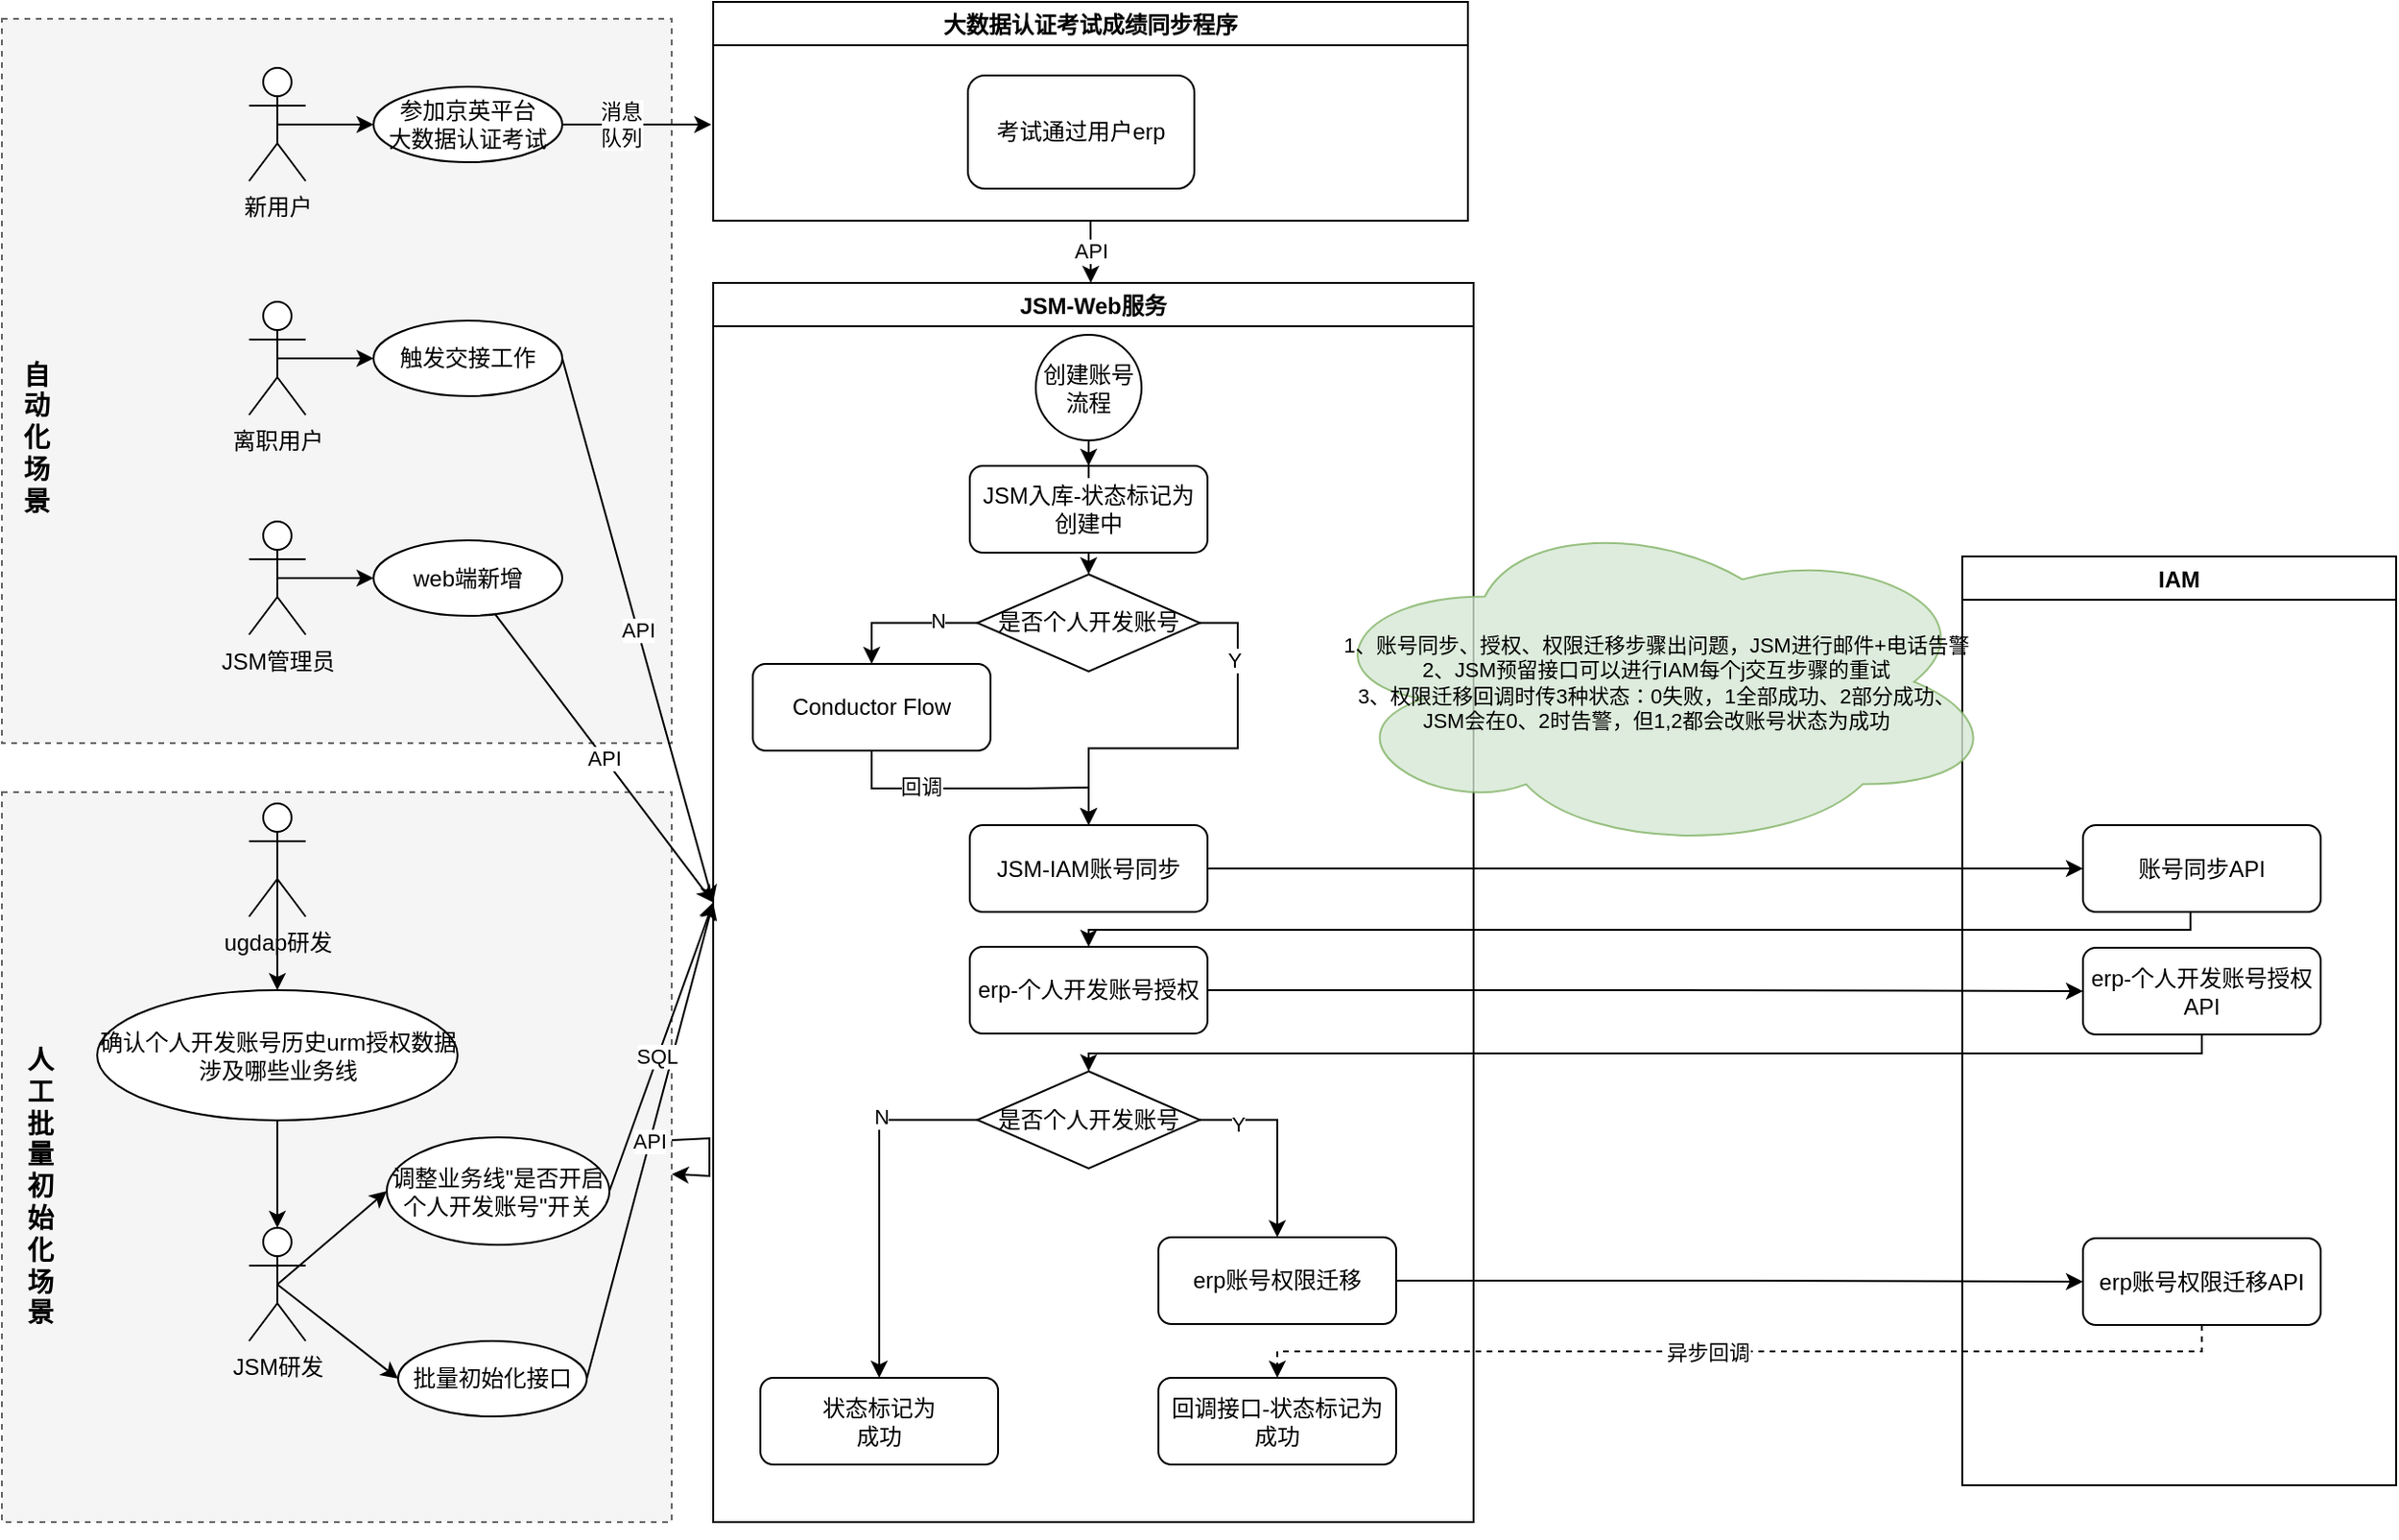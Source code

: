 <mxfile version="17.4.3" type="github">
  <diagram id="prtHgNgQTEPvFCAcTncT" name="Page-1">
    <mxGraphModel dx="1619" dy="809" grid="0" gridSize="10" guides="1" tooltips="1" connect="1" arrows="1" fold="1" page="1" pageScale="1" pageWidth="827" pageHeight="1169" background="none" math="0" shadow="0">
      <root>
        <mxCell id="0" />
        <mxCell id="1" parent="0" />
        <mxCell id="5mdztnsKgksjzjE1GrsO-62" value="" style="rounded=0;whiteSpace=wrap;html=1;dashed=1;fillColor=#f5f5f5;fontColor=#333333;strokeColor=#666666;" vertex="1" parent="1">
          <mxGeometry x="35" y="448" width="355" height="387" as="geometry" />
        </mxCell>
        <mxCell id="5mdztnsKgksjzjE1GrsO-61" value="" style="rounded=0;whiteSpace=wrap;html=1;dashed=1;fillColor=#f5f5f5;fontColor=#333333;strokeColor=#666666;" vertex="1" parent="1">
          <mxGeometry x="35" y="38" width="355" height="384" as="geometry" />
        </mxCell>
        <mxCell id="et6cZzT2-r2UlGmGOqfe-16" style="edgeStyle=orthogonalEdgeStyle;rounded=0;orthogonalLoop=1;jettySize=auto;html=1;exitX=0.5;exitY=0.5;exitDx=0;exitDy=0;exitPerimeter=0;entryX=0;entryY=0.5;entryDx=0;entryDy=0;" parent="1" source="et6cZzT2-r2UlGmGOqfe-1" target="et6cZzT2-r2UlGmGOqfe-11" edge="1">
          <mxGeometry relative="1" as="geometry" />
        </mxCell>
        <mxCell id="et6cZzT2-r2UlGmGOqfe-1" value="新用户" style="shape=umlActor;verticalLabelPosition=bottom;verticalAlign=top;html=1;" parent="1" vertex="1">
          <mxGeometry x="166" y="64" width="30" height="60" as="geometry" />
        </mxCell>
        <mxCell id="et6cZzT2-r2UlGmGOqfe-17" style="edgeStyle=orthogonalEdgeStyle;rounded=0;orthogonalLoop=1;jettySize=auto;html=1;exitX=0.5;exitY=0.5;exitDx=0;exitDy=0;exitPerimeter=0;" parent="1" source="et6cZzT2-r2UlGmGOqfe-5" target="et6cZzT2-r2UlGmGOqfe-12" edge="1">
          <mxGeometry relative="1" as="geometry" />
        </mxCell>
        <mxCell id="et6cZzT2-r2UlGmGOqfe-5" value="离职用户" style="shape=umlActor;verticalLabelPosition=bottom;verticalAlign=top;html=1;" parent="1" vertex="1">
          <mxGeometry x="166" y="188" width="30" height="60" as="geometry" />
        </mxCell>
        <mxCell id="et6cZzT2-r2UlGmGOqfe-18" style="edgeStyle=orthogonalEdgeStyle;rounded=0;orthogonalLoop=1;jettySize=auto;html=1;exitX=0.5;exitY=0.5;exitDx=0;exitDy=0;exitPerimeter=0;entryX=0;entryY=0.5;entryDx=0;entryDy=0;" parent="1" source="et6cZzT2-r2UlGmGOqfe-6" target="et6cZzT2-r2UlGmGOqfe-13" edge="1">
          <mxGeometry relative="1" as="geometry" />
        </mxCell>
        <mxCell id="et6cZzT2-r2UlGmGOqfe-6" value="JSM管理员" style="shape=umlActor;verticalLabelPosition=bottom;verticalAlign=top;html=1;" parent="1" vertex="1">
          <mxGeometry x="166" y="304.5" width="30" height="60" as="geometry" />
        </mxCell>
        <mxCell id="et6cZzT2-r2UlGmGOqfe-7" value="大数据认证考试成绩同步程序" style="swimlane;" parent="1" vertex="1">
          <mxGeometry x="412" y="29" width="400" height="116" as="geometry" />
        </mxCell>
        <mxCell id="et6cZzT2-r2UlGmGOqfe-23" value="考试通过用户erp" style="rounded=1;whiteSpace=wrap;html=1;" parent="et6cZzT2-r2UlGmGOqfe-7" vertex="1">
          <mxGeometry x="135" y="39" width="120" height="60" as="geometry" />
        </mxCell>
        <mxCell id="et6cZzT2-r2UlGmGOqfe-8" value="JSM-Web服务" style="swimlane;" parent="1" vertex="1">
          <mxGeometry x="412" y="178" width="403" height="657" as="geometry" />
        </mxCell>
        <mxCell id="et6cZzT2-r2UlGmGOqfe-54" value="JSM入库-状态标记为&lt;br&gt;创建中" style="rounded=1;whiteSpace=wrap;html=1;flipV=1;" parent="et6cZzT2-r2UlGmGOqfe-8" vertex="1">
          <mxGeometry x="136" y="97" width="126" height="46" as="geometry" />
        </mxCell>
        <mxCell id="et6cZzT2-r2UlGmGOqfe-55" value="JSM-IAM账号同步" style="rounded=1;whiteSpace=wrap;html=1;flipV=1;" parent="et6cZzT2-r2UlGmGOqfe-8" vertex="1">
          <mxGeometry x="136" y="287.5" width="126" height="46" as="geometry" />
        </mxCell>
        <mxCell id="et6cZzT2-r2UlGmGOqfe-56" value="erp-个人开发账号授权" style="rounded=1;whiteSpace=wrap;html=1;flipV=1;" parent="et6cZzT2-r2UlGmGOqfe-8" vertex="1">
          <mxGeometry x="136" y="352" width="126" height="46" as="geometry" />
        </mxCell>
        <mxCell id="et6cZzT2-r2UlGmGOqfe-57" value="erp账号权限迁移" style="rounded=1;whiteSpace=wrap;html=1;flipV=1;" parent="et6cZzT2-r2UlGmGOqfe-8" vertex="1">
          <mxGeometry x="236" y="506" width="126" height="46" as="geometry" />
        </mxCell>
        <mxCell id="et6cZzT2-r2UlGmGOqfe-61" value="" style="endArrow=classic;html=1;rounded=0;fontSize=11;fontColor=#FF3333;exitX=0.5;exitY=1;exitDx=0;exitDy=0;" parent="et6cZzT2-r2UlGmGOqfe-8" source="et6cZzT2-r2UlGmGOqfe-54" target="5mdztnsKgksjzjE1GrsO-14" edge="1">
          <mxGeometry width="50" height="50" relative="1" as="geometry">
            <mxPoint x="326" y="248.5" as="sourcePoint" />
            <mxPoint x="376" y="198.5" as="targetPoint" />
          </mxGeometry>
        </mxCell>
        <mxCell id="5mdztnsKgksjzjE1GrsO-1" value="回调接口-状态标记为&lt;br&gt;成功" style="rounded=1;whiteSpace=wrap;html=1;flipV=1;" vertex="1" parent="et6cZzT2-r2UlGmGOqfe-8">
          <mxGeometry x="236" y="580.5" width="126" height="46" as="geometry" />
        </mxCell>
        <mxCell id="5mdztnsKgksjzjE1GrsO-17" style="edgeStyle=orthogonalEdgeStyle;rounded=0;orthogonalLoop=1;jettySize=auto;html=1;exitX=0.5;exitY=1;exitDx=0;exitDy=0;" edge="1" parent="et6cZzT2-r2UlGmGOqfe-8" source="5mdztnsKgksjzjE1GrsO-7" target="et6cZzT2-r2UlGmGOqfe-54">
          <mxGeometry relative="1" as="geometry" />
        </mxCell>
        <mxCell id="5mdztnsKgksjzjE1GrsO-7" value="创建账号流程" style="ellipse;whiteSpace=wrap;html=1;aspect=fixed;" vertex="1" parent="et6cZzT2-r2UlGmGOqfe-8">
          <mxGeometry x="171" y="27.5" width="56" height="56" as="geometry" />
        </mxCell>
        <mxCell id="5mdztnsKgksjzjE1GrsO-20" style="edgeStyle=orthogonalEdgeStyle;rounded=0;orthogonalLoop=1;jettySize=auto;html=1;exitX=1;exitY=0.5;exitDx=0;exitDy=0;entryX=0.5;entryY=0;entryDx=0;entryDy=0;" edge="1" parent="et6cZzT2-r2UlGmGOqfe-8" source="5mdztnsKgksjzjE1GrsO-14" target="et6cZzT2-r2UlGmGOqfe-55">
          <mxGeometry relative="1" as="geometry">
            <mxPoint x="103" y="214.5" as="targetPoint" />
          </mxGeometry>
        </mxCell>
        <mxCell id="5mdztnsKgksjzjE1GrsO-23" value="Y" style="edgeLabel;html=1;align=center;verticalAlign=middle;resizable=0;points=[];" vertex="1" connectable="0" parent="5mdztnsKgksjzjE1GrsO-20">
          <mxGeometry x="-0.615" y="-2" relative="1" as="geometry">
            <mxPoint as="offset" />
          </mxGeometry>
        </mxCell>
        <mxCell id="5mdztnsKgksjzjE1GrsO-21" value="" style="edgeStyle=orthogonalEdgeStyle;rounded=0;orthogonalLoop=1;jettySize=auto;html=1;exitX=0;exitY=0.5;exitDx=0;exitDy=0;entryX=0.5;entryY=0;entryDx=0;entryDy=0;" edge="1" parent="et6cZzT2-r2UlGmGOqfe-8" source="5mdztnsKgksjzjE1GrsO-14" target="5mdztnsKgksjzjE1GrsO-19">
          <mxGeometry relative="1" as="geometry">
            <mxPoint x="85" y="134" as="sourcePoint" />
          </mxGeometry>
        </mxCell>
        <mxCell id="5mdztnsKgksjzjE1GrsO-24" value="N" style="edgeLabel;html=1;align=center;verticalAlign=middle;resizable=0;points=[];" vertex="1" connectable="0" parent="5mdztnsKgksjzjE1GrsO-21">
          <mxGeometry x="-0.456" y="-2" relative="1" as="geometry">
            <mxPoint as="offset" />
          </mxGeometry>
        </mxCell>
        <mxCell id="5mdztnsKgksjzjE1GrsO-14" value="是否个人开发账号" style="rhombus;whiteSpace=wrap;html=1;" vertex="1" parent="et6cZzT2-r2UlGmGOqfe-8">
          <mxGeometry x="140" y="154.5" width="118" height="51.5" as="geometry" />
        </mxCell>
        <mxCell id="5mdztnsKgksjzjE1GrsO-25" style="edgeStyle=orthogonalEdgeStyle;rounded=0;orthogonalLoop=1;jettySize=auto;html=1;exitX=0.5;exitY=1;exitDx=0;exitDy=0;entryX=0.5;entryY=0;entryDx=0;entryDy=0;" edge="1" parent="et6cZzT2-r2UlGmGOqfe-8" source="5mdztnsKgksjzjE1GrsO-19" target="et6cZzT2-r2UlGmGOqfe-55">
          <mxGeometry relative="1" as="geometry">
            <mxPoint x="86" y="285" as="targetPoint" />
          </mxGeometry>
        </mxCell>
        <mxCell id="5mdztnsKgksjzjE1GrsO-26" value="回调" style="edgeLabel;html=1;align=center;verticalAlign=middle;resizable=0;points=[];" vertex="1" connectable="0" parent="5mdztnsKgksjzjE1GrsO-25">
          <mxGeometry x="-0.414" y="1" relative="1" as="geometry">
            <mxPoint as="offset" />
          </mxGeometry>
        </mxCell>
        <mxCell id="5mdztnsKgksjzjE1GrsO-19" value="Conductor Flow" style="rounded=1;whiteSpace=wrap;html=1;flipV=1;" vertex="1" parent="et6cZzT2-r2UlGmGOqfe-8">
          <mxGeometry x="21" y="202" width="126" height="46" as="geometry" />
        </mxCell>
        <mxCell id="5mdztnsKgksjzjE1GrsO-27" value="是否个人开发账号" style="rhombus;whiteSpace=wrap;html=1;" vertex="1" parent="et6cZzT2-r2UlGmGOqfe-8">
          <mxGeometry x="140" y="418" width="118" height="51.5" as="geometry" />
        </mxCell>
        <mxCell id="5mdztnsKgksjzjE1GrsO-28" style="edgeStyle=orthogonalEdgeStyle;rounded=0;orthogonalLoop=1;jettySize=auto;html=1;exitX=1;exitY=0.5;exitDx=0;exitDy=0;entryX=0.5;entryY=0;entryDx=0;entryDy=0;" edge="1" parent="et6cZzT2-r2UlGmGOqfe-8" source="5mdztnsKgksjzjE1GrsO-27" target="et6cZzT2-r2UlGmGOqfe-57">
          <mxGeometry relative="1" as="geometry">
            <mxPoint x="375" y="376" as="sourcePoint" />
            <mxPoint x="316" y="483.25" as="targetPoint" />
          </mxGeometry>
        </mxCell>
        <mxCell id="5mdztnsKgksjzjE1GrsO-29" value="Y" style="edgeLabel;html=1;align=center;verticalAlign=middle;resizable=0;points=[];" vertex="1" connectable="0" parent="5mdztnsKgksjzjE1GrsO-28">
          <mxGeometry x="-0.615" y="-2" relative="1" as="geometry">
            <mxPoint as="offset" />
          </mxGeometry>
        </mxCell>
        <mxCell id="5mdztnsKgksjzjE1GrsO-30" value="状态标记为&lt;br&gt;成功" style="rounded=1;whiteSpace=wrap;html=1;flipV=1;" vertex="1" parent="et6cZzT2-r2UlGmGOqfe-8">
          <mxGeometry x="25" y="580.5" width="126" height="46" as="geometry" />
        </mxCell>
        <mxCell id="5mdztnsKgksjzjE1GrsO-31" value="" style="edgeStyle=orthogonalEdgeStyle;rounded=0;orthogonalLoop=1;jettySize=auto;html=1;exitX=0;exitY=0.5;exitDx=0;exitDy=0;entryX=0.5;entryY=0;entryDx=0;entryDy=0;" edge="1" parent="et6cZzT2-r2UlGmGOqfe-8" source="5mdztnsKgksjzjE1GrsO-27" target="5mdztnsKgksjzjE1GrsO-30">
          <mxGeometry relative="1" as="geometry">
            <mxPoint x="150" y="190.25" as="sourcePoint" />
            <mxPoint x="94" y="212" as="targetPoint" />
          </mxGeometry>
        </mxCell>
        <mxCell id="5mdztnsKgksjzjE1GrsO-32" value="N" style="edgeLabel;html=1;align=center;verticalAlign=middle;resizable=0;points=[];" vertex="1" connectable="0" parent="5mdztnsKgksjzjE1GrsO-31">
          <mxGeometry x="-0.456" y="-2" relative="1" as="geometry">
            <mxPoint as="offset" />
          </mxGeometry>
        </mxCell>
        <mxCell id="et6cZzT2-r2UlGmGOqfe-10" value="IAM" style="swimlane;" parent="1" vertex="1">
          <mxGeometry x="1074" y="323" width="230" height="492.5" as="geometry">
            <mxRectangle x="805" y="309" width="49" height="23" as="alternateBounds" />
          </mxGeometry>
        </mxCell>
        <mxCell id="et6cZzT2-r2UlGmGOqfe-42" value="账号同步API" style="rounded=1;whiteSpace=wrap;html=1;" parent="et6cZzT2-r2UlGmGOqfe-10" vertex="1">
          <mxGeometry x="64" y="142.5" width="126" height="46" as="geometry" />
        </mxCell>
        <mxCell id="et6cZzT2-r2UlGmGOqfe-43" value="erp-个人开发账号授权API" style="rounded=1;whiteSpace=wrap;html=1;" parent="et6cZzT2-r2UlGmGOqfe-10" vertex="1">
          <mxGeometry x="64" y="207.5" width="126" height="46" as="geometry" />
        </mxCell>
        <mxCell id="et6cZzT2-r2UlGmGOqfe-44" value="erp账号权限迁移API" style="rounded=1;whiteSpace=wrap;html=1;" parent="et6cZzT2-r2UlGmGOqfe-10" vertex="1">
          <mxGeometry x="64" y="361.5" width="126" height="46" as="geometry" />
        </mxCell>
        <mxCell id="et6cZzT2-r2UlGmGOqfe-32" style="edgeStyle=orthogonalEdgeStyle;rounded=0;orthogonalLoop=1;jettySize=auto;html=1;exitX=1;exitY=0.5;exitDx=0;exitDy=0;" parent="1" source="et6cZzT2-r2UlGmGOqfe-11" edge="1">
          <mxGeometry relative="1" as="geometry">
            <mxPoint x="411" y="94" as="targetPoint" />
          </mxGeometry>
        </mxCell>
        <mxCell id="et6cZzT2-r2UlGmGOqfe-33" value="消息&lt;br&gt;队列" style="edgeLabel;html=1;align=center;verticalAlign=middle;resizable=0;points=[];" parent="et6cZzT2-r2UlGmGOqfe-32" vertex="1" connectable="0">
          <mxGeometry x="-0.217" relative="1" as="geometry">
            <mxPoint as="offset" />
          </mxGeometry>
        </mxCell>
        <mxCell id="et6cZzT2-r2UlGmGOqfe-11" value="参加京英平台&lt;br&gt;大数据认证考试" style="ellipse;whiteSpace=wrap;html=1;align=center;" parent="1" vertex="1">
          <mxGeometry x="232" y="74" width="100" height="40" as="geometry" />
        </mxCell>
        <mxCell id="et6cZzT2-r2UlGmGOqfe-12" value="触发交接工作" style="ellipse;whiteSpace=wrap;html=1;align=center;" parent="1" vertex="1">
          <mxGeometry x="232" y="198" width="100" height="40" as="geometry" />
        </mxCell>
        <mxCell id="et6cZzT2-r2UlGmGOqfe-13" value="web端新增" style="ellipse;whiteSpace=wrap;html=1;align=center;" parent="1" vertex="1">
          <mxGeometry x="232" y="314.5" width="100" height="40" as="geometry" />
        </mxCell>
        <mxCell id="et6cZzT2-r2UlGmGOqfe-19" style="rounded=0;orthogonalLoop=1;jettySize=auto;html=1;exitX=0.5;exitY=0.5;exitDx=0;exitDy=0;exitPerimeter=0;entryX=0;entryY=0.5;entryDx=0;entryDy=0;" parent="1" source="5mdztnsKgksjzjE1GrsO-38" target="et6cZzT2-r2UlGmGOqfe-15" edge="1">
          <mxGeometry relative="1" as="geometry">
            <mxPoint x="181" y="822" as="sourcePoint" />
          </mxGeometry>
        </mxCell>
        <mxCell id="et6cZzT2-r2UlGmGOqfe-15" value="批量初始化接口" style="ellipse;whiteSpace=wrap;html=1;align=center;" parent="1" vertex="1">
          <mxGeometry x="245" y="739" width="100" height="40" as="geometry" />
        </mxCell>
        <mxCell id="et6cZzT2-r2UlGmGOqfe-35" value="API" style="endArrow=classic;html=1;rounded=0;entryX=0;entryY=0.5;entryDx=0;entryDy=0;exitX=1;exitY=0.5;exitDx=0;exitDy=0;" parent="1" source="et6cZzT2-r2UlGmGOqfe-12" target="et6cZzT2-r2UlGmGOqfe-8" edge="1">
          <mxGeometry width="50" height="50" relative="1" as="geometry">
            <mxPoint x="661" y="247" as="sourcePoint" />
            <mxPoint x="711" y="197" as="targetPoint" />
          </mxGeometry>
        </mxCell>
        <mxCell id="et6cZzT2-r2UlGmGOqfe-38" value="API" style="endArrow=classic;html=1;rounded=0;entryX=0;entryY=0.5;entryDx=0;entryDy=0;" parent="1" source="et6cZzT2-r2UlGmGOqfe-13" target="et6cZzT2-r2UlGmGOqfe-8" edge="1">
          <mxGeometry width="50" height="50" relative="1" as="geometry">
            <mxPoint x="342" y="223" as="sourcePoint" />
            <mxPoint x="420" y="330.5" as="targetPoint" />
          </mxGeometry>
        </mxCell>
        <mxCell id="et6cZzT2-r2UlGmGOqfe-39" value="API" style="endArrow=classic;html=1;rounded=0;entryX=0;entryY=0.5;entryDx=0;entryDy=0;exitX=1;exitY=0.5;exitDx=0;exitDy=0;" parent="1" source="et6cZzT2-r2UlGmGOqfe-15" target="et6cZzT2-r2UlGmGOqfe-8" edge="1">
          <mxGeometry width="50" height="50" relative="1" as="geometry">
            <mxPoint x="352" y="233" as="sourcePoint" />
            <mxPoint x="430" y="340.5" as="targetPoint" />
          </mxGeometry>
        </mxCell>
        <mxCell id="et6cZzT2-r2UlGmGOqfe-40" value="API" style="endArrow=classic;html=1;rounded=0;exitX=0.5;exitY=1;exitDx=0;exitDy=0;" parent="1" source="et6cZzT2-r2UlGmGOqfe-7" target="et6cZzT2-r2UlGmGOqfe-8" edge="1">
          <mxGeometry width="50" height="50" relative="1" as="geometry">
            <mxPoint x="342" y="223" as="sourcePoint" />
            <mxPoint x="422" y="338" as="targetPoint" />
          </mxGeometry>
        </mxCell>
        <mxCell id="et6cZzT2-r2UlGmGOqfe-69" value="1、账号同步、授权、权限迁移步骤出问题，JSM进行邮件+电话告警&lt;br&gt;2、JSM预留接口可以进行IAM每个j交互步骤的重试&lt;br&gt;3、权限迁移回调时传3种状态：0失败，1全部成功、2部分成功、&lt;br&gt;JSM会在0、2时告警，但1,2都会改账号状态为成功" style="ellipse;shape=cloud;whiteSpace=wrap;html=1;fontSize=11;fillColor=#d5e8d4;strokeColor=#82b366;opacity=80;" parent="1" vertex="1">
          <mxGeometry x="730" y="299" width="364" height="181" as="geometry" />
        </mxCell>
        <mxCell id="5mdztnsKgksjzjE1GrsO-8" style="edgeStyle=elbowEdgeStyle;rounded=0;orthogonalLoop=1;jettySize=auto;html=1;elbow=vertical;entryX=0.5;entryY=0;entryDx=0;entryDy=0;exitX=0.452;exitY=1.011;exitDx=0;exitDy=0;exitPerimeter=0;" edge="1" parent="1" source="et6cZzT2-r2UlGmGOqfe-42" target="et6cZzT2-r2UlGmGOqfe-56">
          <mxGeometry relative="1" as="geometry">
            <mxPoint x="1073" y="511" as="sourcePoint" />
            <mxPoint x="614" y="527" as="targetPoint" />
          </mxGeometry>
        </mxCell>
        <mxCell id="5mdztnsKgksjzjE1GrsO-9" style="edgeStyle=orthogonalEdgeStyle;rounded=0;orthogonalLoop=1;jettySize=auto;html=1;exitX=1;exitY=0.5;exitDx=0;exitDy=0;entryX=0;entryY=0.5;entryDx=0;entryDy=0;" edge="1" parent="1" source="et6cZzT2-r2UlGmGOqfe-55" target="et6cZzT2-r2UlGmGOqfe-42">
          <mxGeometry relative="1" as="geometry" />
        </mxCell>
        <mxCell id="5mdztnsKgksjzjE1GrsO-10" style="edgeStyle=orthogonalEdgeStyle;rounded=0;orthogonalLoop=1;jettySize=auto;html=1;exitX=1;exitY=0.5;exitDx=0;exitDy=0;entryX=0;entryY=0.5;entryDx=0;entryDy=0;" edge="1" parent="1" source="et6cZzT2-r2UlGmGOqfe-56" target="et6cZzT2-r2UlGmGOqfe-43">
          <mxGeometry relative="1" as="geometry" />
        </mxCell>
        <mxCell id="5mdztnsKgksjzjE1GrsO-11" style="edgeStyle=elbowEdgeStyle;rounded=0;orthogonalLoop=1;jettySize=auto;html=1;entryX=0.5;entryY=0;entryDx=0;entryDy=0;elbow=vertical;exitX=0.5;exitY=1;exitDx=0;exitDy=0;" edge="1" parent="1" source="et6cZzT2-r2UlGmGOqfe-43" target="5mdztnsKgksjzjE1GrsO-27">
          <mxGeometry relative="1" as="geometry">
            <mxPoint x="1068" y="576" as="sourcePoint" />
          </mxGeometry>
        </mxCell>
        <mxCell id="5mdztnsKgksjzjE1GrsO-12" style="edgeStyle=orthogonalEdgeStyle;rounded=0;orthogonalLoop=1;jettySize=auto;html=1;exitX=1;exitY=0.5;exitDx=0;exitDy=0;entryX=0;entryY=0.5;entryDx=0;entryDy=0;" edge="1" parent="1" source="et6cZzT2-r2UlGmGOqfe-57" target="et6cZzT2-r2UlGmGOqfe-44">
          <mxGeometry relative="1" as="geometry" />
        </mxCell>
        <mxCell id="5mdztnsKgksjzjE1GrsO-13" style="edgeStyle=elbowEdgeStyle;rounded=0;orthogonalLoop=1;jettySize=auto;html=1;exitX=0.5;exitY=1;exitDx=0;exitDy=0;entryX=0.5;entryY=0;entryDx=0;entryDy=0;elbow=vertical;dashed=1;" edge="1" parent="1" source="et6cZzT2-r2UlGmGOqfe-44" target="5mdztnsKgksjzjE1GrsO-1">
          <mxGeometry relative="1" as="geometry" />
        </mxCell>
        <mxCell id="5mdztnsKgksjzjE1GrsO-33" value="异步回调" style="edgeLabel;html=1;align=center;verticalAlign=middle;resizable=0;points=[];" vertex="1" connectable="0" parent="5mdztnsKgksjzjE1GrsO-13">
          <mxGeometry x="0.068" relative="1" as="geometry">
            <mxPoint as="offset" />
          </mxGeometry>
        </mxCell>
        <mxCell id="5mdztnsKgksjzjE1GrsO-66" style="edgeStyle=none;rounded=0;orthogonalLoop=1;jettySize=auto;html=1;exitX=0.5;exitY=0.5;exitDx=0;exitDy=0;exitPerimeter=0;fontSize=14;elbow=vertical;" edge="1" parent="1" source="5mdztnsKgksjzjE1GrsO-37" target="5mdztnsKgksjzjE1GrsO-42">
          <mxGeometry relative="1" as="geometry" />
        </mxCell>
        <mxCell id="5mdztnsKgksjzjE1GrsO-37" value="ugdap研发" style="shape=umlActor;verticalLabelPosition=bottom;verticalAlign=top;html=1;" vertex="1" parent="1">
          <mxGeometry x="166" y="454" width="30" height="60" as="geometry" />
        </mxCell>
        <mxCell id="5mdztnsKgksjzjE1GrsO-53" style="edgeStyle=none;rounded=0;orthogonalLoop=1;jettySize=auto;html=1;exitX=0.5;exitY=0.5;exitDx=0;exitDy=0;exitPerimeter=0;entryX=0;entryY=0.5;entryDx=0;entryDy=0;elbow=vertical;" edge="1" parent="1" source="5mdztnsKgksjzjE1GrsO-38" target="5mdztnsKgksjzjE1GrsO-52">
          <mxGeometry relative="1" as="geometry" />
        </mxCell>
        <mxCell id="5mdztnsKgksjzjE1GrsO-38" value="JSM研发" style="shape=umlActor;verticalLabelPosition=bottom;verticalAlign=top;html=1;" vertex="1" parent="1">
          <mxGeometry x="166" y="679" width="30" height="60" as="geometry" />
        </mxCell>
        <mxCell id="5mdztnsKgksjzjE1GrsO-67" style="edgeStyle=none;rounded=0;orthogonalLoop=1;jettySize=auto;html=1;exitX=0.5;exitY=1;exitDx=0;exitDy=0;fontSize=14;elbow=vertical;" edge="1" parent="1" source="5mdztnsKgksjzjE1GrsO-42" target="5mdztnsKgksjzjE1GrsO-38">
          <mxGeometry relative="1" as="geometry" />
        </mxCell>
        <mxCell id="5mdztnsKgksjzjE1GrsO-42" value="确认个人开发账号历史urm授权数据涉及哪些业务线" style="ellipse;whiteSpace=wrap;html=1;align=center;" vertex="1" parent="1">
          <mxGeometry x="85.5" y="553" width="191" height="69" as="geometry" />
        </mxCell>
        <mxCell id="5mdztnsKgksjzjE1GrsO-54" style="edgeStyle=none;rounded=0;orthogonalLoop=1;jettySize=auto;html=1;exitX=1;exitY=0.5;exitDx=0;exitDy=0;entryX=0;entryY=0.5;entryDx=0;entryDy=0;elbow=vertical;" edge="1" parent="1" source="5mdztnsKgksjzjE1GrsO-52" target="et6cZzT2-r2UlGmGOqfe-8">
          <mxGeometry relative="1" as="geometry" />
        </mxCell>
        <mxCell id="5mdztnsKgksjzjE1GrsO-55" value="SQL" style="edgeLabel;html=1;align=center;verticalAlign=middle;resizable=0;points=[];" vertex="1" connectable="0" parent="5mdztnsKgksjzjE1GrsO-54">
          <mxGeometry x="-0.064" y="1" relative="1" as="geometry">
            <mxPoint as="offset" />
          </mxGeometry>
        </mxCell>
        <mxCell id="5mdztnsKgksjzjE1GrsO-52" value="调整业务线&quot;是否开启个人开发账号&quot;开关" style="ellipse;whiteSpace=wrap;html=1;align=center;" vertex="1" parent="1">
          <mxGeometry x="239" y="631" width="118" height="57" as="geometry" />
        </mxCell>
        <mxCell id="5mdztnsKgksjzjE1GrsO-63" value="自动化场景" style="text;html=1;strokeColor=none;fillColor=none;align=center;verticalAlign=middle;whiteSpace=wrap;rounded=0;dashed=1;fontStyle=1;fontSize=14;" vertex="1" parent="1">
          <mxGeometry x="42" y="188" width="23" height="144" as="geometry" />
        </mxCell>
        <mxCell id="5mdztnsKgksjzjE1GrsO-64" value="人工&lt;br&gt;批量初始化场景" style="text;html=1;strokeColor=none;fillColor=none;align=center;verticalAlign=middle;whiteSpace=wrap;rounded=0;dashed=1;fontStyle=1;fontSize=14;" vertex="1" parent="1">
          <mxGeometry x="44" y="585" width="23" height="144" as="geometry" />
        </mxCell>
        <mxCell id="5mdztnsKgksjzjE1GrsO-68" style="edgeStyle=none;rounded=0;orthogonalLoop=1;jettySize=auto;html=1;exitX=0.5;exitY=1;exitDx=0;exitDy=0;fontSize=14;elbow=vertical;" edge="1" parent="1" source="5mdztnsKgksjzjE1GrsO-62" target="5mdztnsKgksjzjE1GrsO-62">
          <mxGeometry relative="1" as="geometry" />
        </mxCell>
        <mxCell id="5mdztnsKgksjzjE1GrsO-69" style="edgeStyle=none;rounded=0;orthogonalLoop=1;jettySize=auto;html=1;fontSize=14;elbow=vertical;" edge="1" parent="1" source="5mdztnsKgksjzjE1GrsO-62" target="5mdztnsKgksjzjE1GrsO-62">
          <mxGeometry relative="1" as="geometry" />
        </mxCell>
      </root>
    </mxGraphModel>
  </diagram>
</mxfile>
